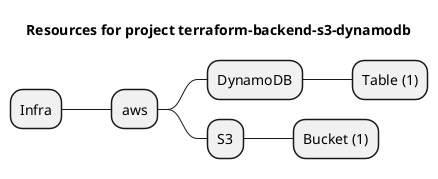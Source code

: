 @startmindmap
title Resources for project terraform-backend-s3-dynamodb
skinparam monochrome true
+ Infra
++ aws
+++ DynamoDB
++++ Table (1)
+++ S3
++++ Bucket (1)
@endmindmap